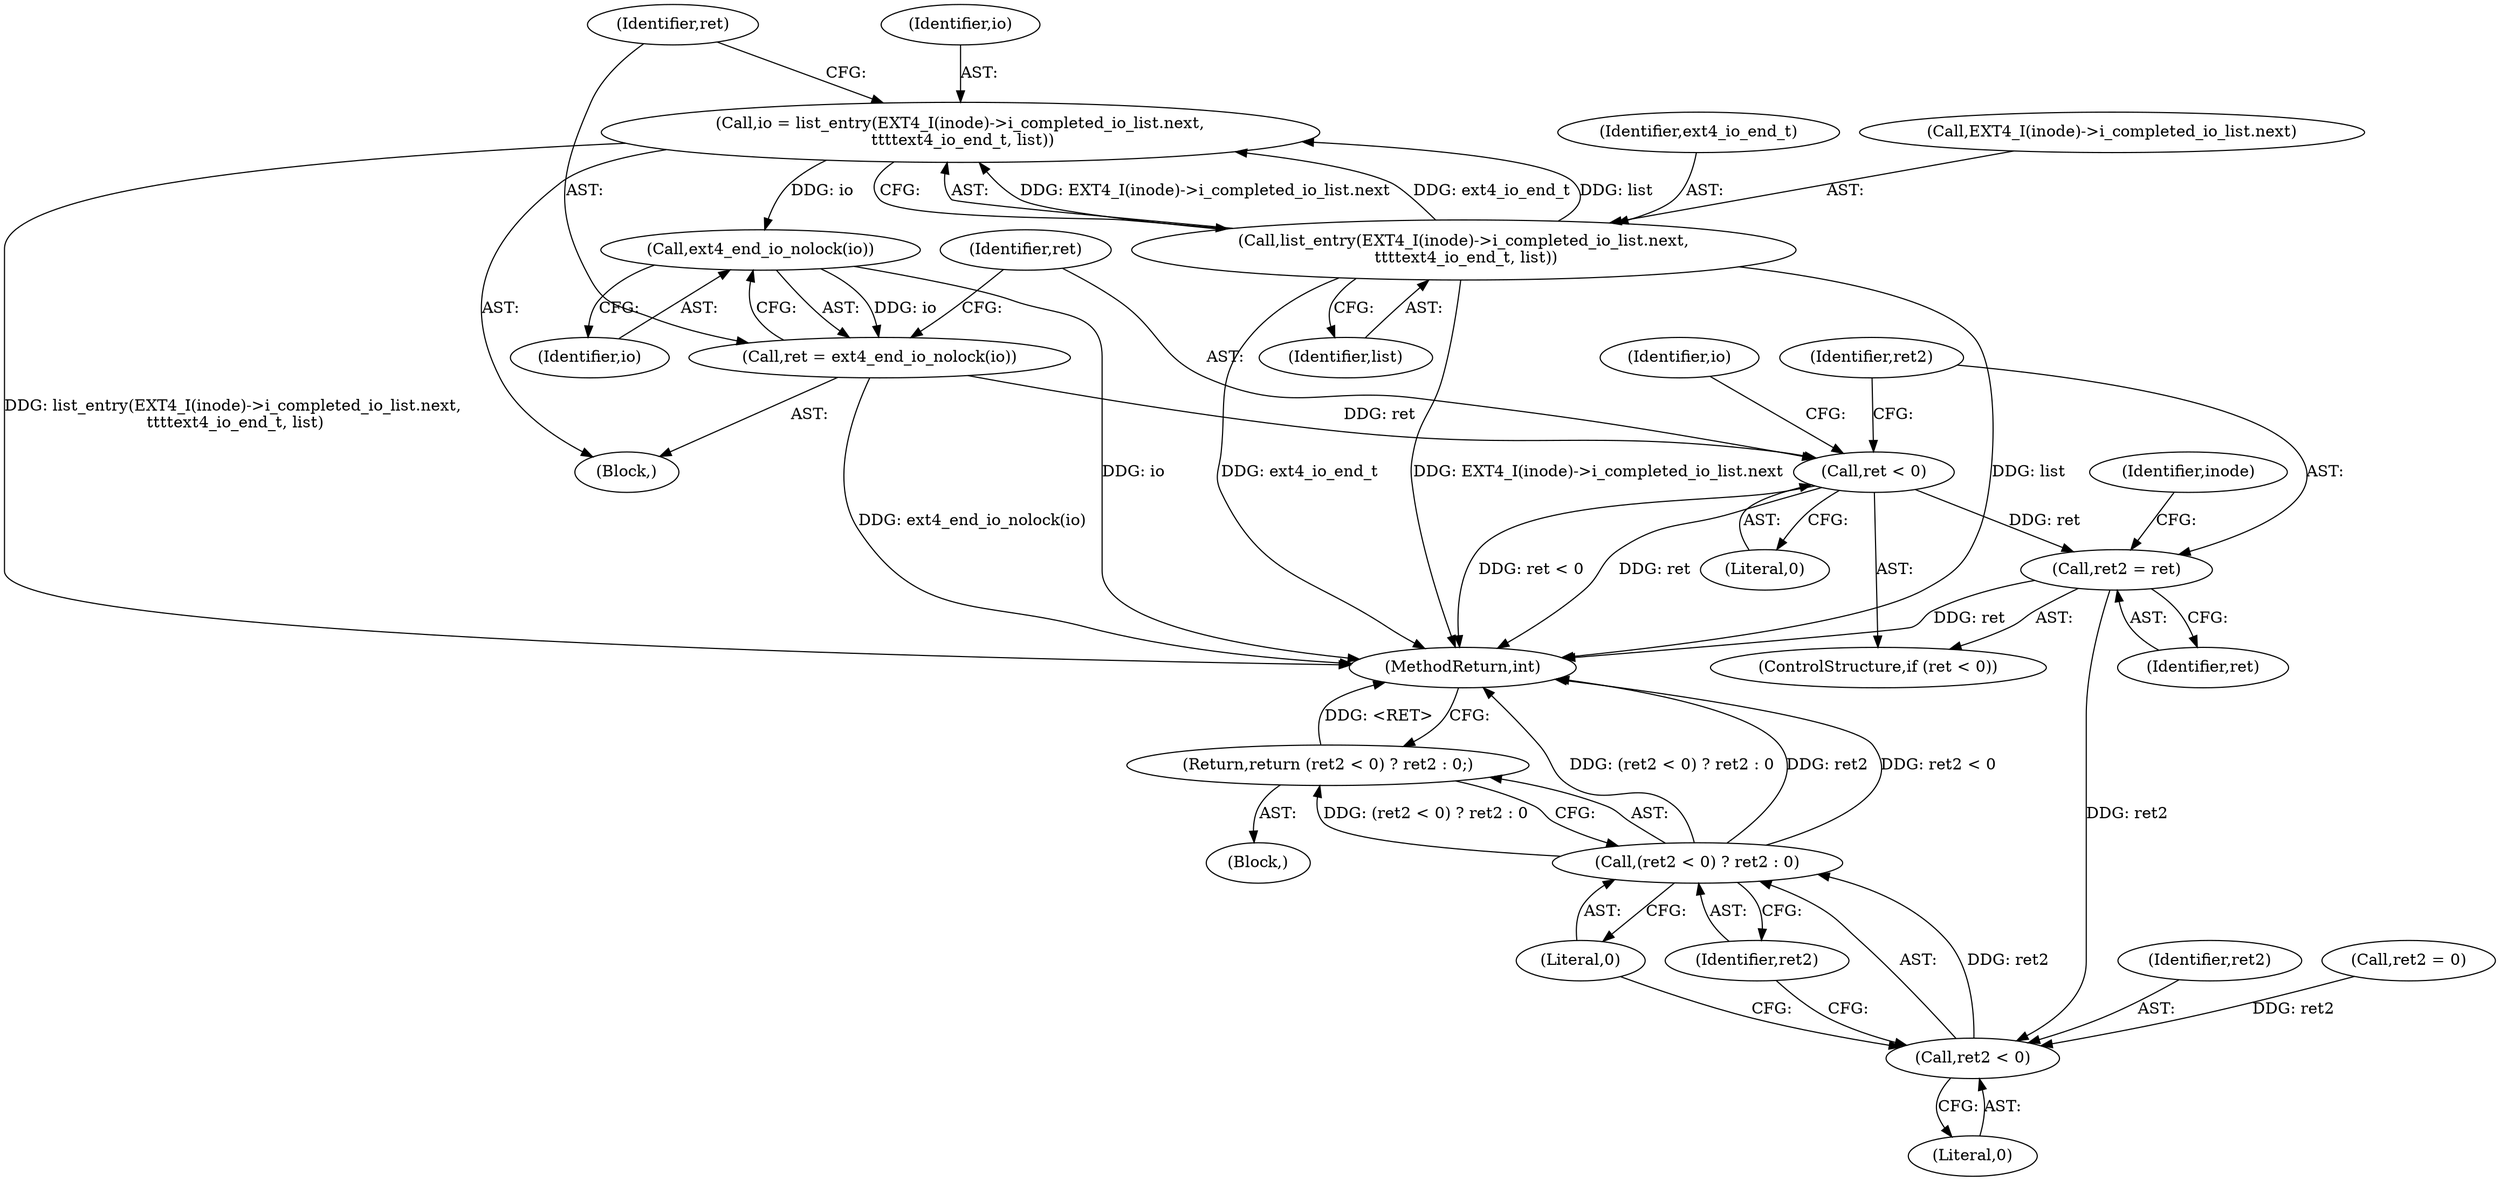 digraph "1_linux_744692dc059845b2a3022119871846e74d4f6e11_13@pointer" {
"1000133" [label="(Call,io = list_entry(EXT4_I(inode)->i_completed_io_list.next,\n \t\t\t\text4_io_end_t, list))"];
"1000135" [label="(Call,list_entry(EXT4_I(inode)->i_completed_io_list.next,\n \t\t\t\text4_io_end_t, list))"];
"1000146" [label="(Call,ext4_end_io_nolock(io))"];
"1000144" [label="(Call,ret = ext4_end_io_nolock(io))"];
"1000149" [label="(Call,ret < 0)"];
"1000152" [label="(Call,ret2 = ret)"];
"1000163" [label="(Call,ret2 < 0)"];
"1000162" [label="(Call,(ret2 < 0) ? ret2 : 0)"];
"1000161" [label="(Return,return (ret2 < 0) ? ret2 : 0;)"];
"1000150" [label="(Identifier,ret)"];
"1000149" [label="(Call,ret < 0)"];
"1000151" [label="(Literal,0)"];
"1000147" [label="(Identifier,io)"];
"1000146" [label="(Call,ext4_end_io_nolock(io))"];
"1000153" [label="(Identifier,ret2)"];
"1000162" [label="(Call,(ret2 < 0) ? ret2 : 0)"];
"1000167" [label="(Literal,0)"];
"1000165" [label="(Literal,0)"];
"1000164" [label="(Identifier,ret2)"];
"1000152" [label="(Call,ret2 = ret)"];
"1000159" [label="(Identifier,io)"];
"1000163" [label="(Call,ret2 < 0)"];
"1000161" [label="(Return,return (ret2 < 0) ? ret2 : 0;)"];
"1000143" [label="(Identifier,list)"];
"1000136" [label="(Call,EXT4_I(inode)->i_completed_io_list.next)"];
"1000110" [label="(Call,ret2 = 0)"];
"1000132" [label="(Block,)"];
"1000166" [label="(Identifier,ret2)"];
"1000148" [label="(ControlStructure,if (ret < 0))"];
"1000133" [label="(Call,io = list_entry(EXT4_I(inode)->i_completed_io_list.next,\n \t\t\t\text4_io_end_t, list))"];
"1000134" [label="(Identifier,io)"];
"1000145" [label="(Identifier,ret)"];
"1000154" [label="(Identifier,ret)"];
"1000142" [label="(Identifier,ext4_io_end_t)"];
"1000103" [label="(Block,)"];
"1000135" [label="(Call,list_entry(EXT4_I(inode)->i_completed_io_list.next,\n \t\t\t\text4_io_end_t, list))"];
"1000168" [label="(MethodReturn,int)"];
"1000144" [label="(Call,ret = ext4_end_io_nolock(io))"];
"1000130" [label="(Identifier,inode)"];
"1000133" -> "1000132"  [label="AST: "];
"1000133" -> "1000135"  [label="CFG: "];
"1000134" -> "1000133"  [label="AST: "];
"1000135" -> "1000133"  [label="AST: "];
"1000145" -> "1000133"  [label="CFG: "];
"1000133" -> "1000168"  [label="DDG: list_entry(EXT4_I(inode)->i_completed_io_list.next,\n \t\t\t\text4_io_end_t, list)"];
"1000135" -> "1000133"  [label="DDG: EXT4_I(inode)->i_completed_io_list.next"];
"1000135" -> "1000133"  [label="DDG: ext4_io_end_t"];
"1000135" -> "1000133"  [label="DDG: list"];
"1000133" -> "1000146"  [label="DDG: io"];
"1000135" -> "1000143"  [label="CFG: "];
"1000136" -> "1000135"  [label="AST: "];
"1000142" -> "1000135"  [label="AST: "];
"1000143" -> "1000135"  [label="AST: "];
"1000135" -> "1000168"  [label="DDG: ext4_io_end_t"];
"1000135" -> "1000168"  [label="DDG: list"];
"1000135" -> "1000168"  [label="DDG: EXT4_I(inode)->i_completed_io_list.next"];
"1000146" -> "1000144"  [label="AST: "];
"1000146" -> "1000147"  [label="CFG: "];
"1000147" -> "1000146"  [label="AST: "];
"1000144" -> "1000146"  [label="CFG: "];
"1000146" -> "1000168"  [label="DDG: io"];
"1000146" -> "1000144"  [label="DDG: io"];
"1000144" -> "1000132"  [label="AST: "];
"1000145" -> "1000144"  [label="AST: "];
"1000150" -> "1000144"  [label="CFG: "];
"1000144" -> "1000168"  [label="DDG: ext4_end_io_nolock(io)"];
"1000144" -> "1000149"  [label="DDG: ret"];
"1000149" -> "1000148"  [label="AST: "];
"1000149" -> "1000151"  [label="CFG: "];
"1000150" -> "1000149"  [label="AST: "];
"1000151" -> "1000149"  [label="AST: "];
"1000153" -> "1000149"  [label="CFG: "];
"1000159" -> "1000149"  [label="CFG: "];
"1000149" -> "1000168"  [label="DDG: ret < 0"];
"1000149" -> "1000168"  [label="DDG: ret"];
"1000149" -> "1000152"  [label="DDG: ret"];
"1000152" -> "1000148"  [label="AST: "];
"1000152" -> "1000154"  [label="CFG: "];
"1000153" -> "1000152"  [label="AST: "];
"1000154" -> "1000152"  [label="AST: "];
"1000130" -> "1000152"  [label="CFG: "];
"1000152" -> "1000168"  [label="DDG: ret"];
"1000152" -> "1000163"  [label="DDG: ret2"];
"1000163" -> "1000162"  [label="AST: "];
"1000163" -> "1000165"  [label="CFG: "];
"1000164" -> "1000163"  [label="AST: "];
"1000165" -> "1000163"  [label="AST: "];
"1000166" -> "1000163"  [label="CFG: "];
"1000167" -> "1000163"  [label="CFG: "];
"1000163" -> "1000162"  [label="DDG: ret2"];
"1000110" -> "1000163"  [label="DDG: ret2"];
"1000162" -> "1000161"  [label="AST: "];
"1000162" -> "1000166"  [label="CFG: "];
"1000162" -> "1000167"  [label="CFG: "];
"1000166" -> "1000162"  [label="AST: "];
"1000167" -> "1000162"  [label="AST: "];
"1000161" -> "1000162"  [label="CFG: "];
"1000162" -> "1000168"  [label="DDG: ret2"];
"1000162" -> "1000168"  [label="DDG: ret2 < 0"];
"1000162" -> "1000168"  [label="DDG: (ret2 < 0) ? ret2 : 0"];
"1000162" -> "1000161"  [label="DDG: (ret2 < 0) ? ret2 : 0"];
"1000161" -> "1000103"  [label="AST: "];
"1000168" -> "1000161"  [label="CFG: "];
"1000161" -> "1000168"  [label="DDG: <RET>"];
}
